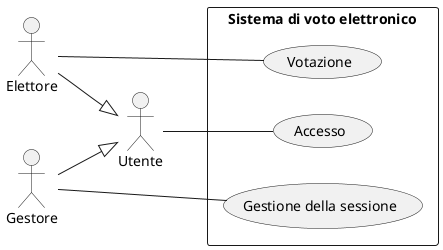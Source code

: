 @startuml
left to right direction
actor "Utente" as Ut
actor "Elettore" as El
actor "Gestore" as Ge
El --|> Ut
Ge --|> Ut
rectangle "Sistema di voto elettronico" {
  usecase "Accesso" as A
  usecase "Gestione della sessione" as GS
  usecase "Votazione" as V
}

Ut -- A
Ge -- GS
El -- V
@enduml